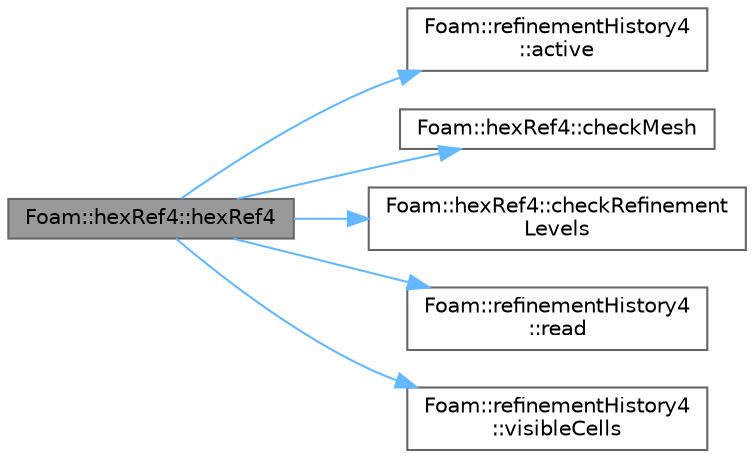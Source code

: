 digraph "Foam::hexRef4::hexRef4"
{
 // LATEX_PDF_SIZE
  bgcolor="transparent";
  edge [fontname=Helvetica,fontsize=10,labelfontname=Helvetica,labelfontsize=10];
  node [fontname=Helvetica,fontsize=10,shape=box,height=0.2,width=0.4];
  rankdir="LR";
  Node1 [id="Node000001",label="Foam::hexRef4::hexRef4",height=0.2,width=0.4,color="gray40", fillcolor="grey60", style="filled", fontcolor="black",tooltip=" "];
  Node1 -> Node2 [id="edge1_Node000001_Node000002",color="steelblue1",style="solid",tooltip=" "];
  Node2 [id="Node000002",label="Foam::refinementHistory4\l::active",height=0.2,width=0.4,color="grey40", fillcolor="white", style="filled",URL="$classFoam_1_1refinementHistory4.html#a36dc562e4b88e438f48398c44874b51d",tooltip=" "];
  Node1 -> Node3 [id="edge2_Node000001_Node000003",color="steelblue1",style="solid",tooltip=" "];
  Node3 [id="Node000003",label="Foam::hexRef4::checkMesh",height=0.2,width=0.4,color="grey40", fillcolor="white", style="filled",URL="$classFoam_1_1hexRef4.html#acaa1d0f209f7bca9cdeb1afadb37e98b",tooltip=" "];
  Node1 -> Node4 [id="edge3_Node000001_Node000004",color="steelblue1",style="solid",tooltip=" "];
  Node4 [id="Node000004",label="Foam::hexRef4::checkRefinement\lLevels",height=0.2,width=0.4,color="grey40", fillcolor="white", style="filled",URL="$classFoam_1_1hexRef4.html#a9841e45399611502be4a293dc87ee672",tooltip=" "];
  Node1 -> Node5 [id="edge4_Node000001_Node000005",color="steelblue1",style="solid",tooltip=" "];
  Node5 [id="Node000005",label="Foam::refinementHistory4\l::read",height=0.2,width=0.4,color="grey40", fillcolor="white", style="filled",URL="$classFoam_1_1refinementHistory4.html#af43f161f17af794e24d585e3c999d5fb",tooltip=" "];
  Node1 -> Node6 [id="edge5_Node000001_Node000006",color="steelblue1",style="solid",tooltip=" "];
  Node6 [id="Node000006",label="Foam::refinementHistory4\l::visibleCells",height=0.2,width=0.4,color="grey40", fillcolor="white", style="filled",URL="$classFoam_1_1refinementHistory4.html#a98422c3dd4831979709d1f366959e822",tooltip=" "];
}
